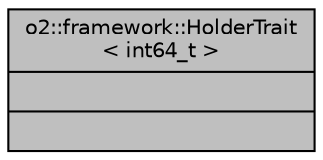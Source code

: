 digraph "o2::framework::HolderTrait&lt; int64_t &gt;"
{
 // INTERACTIVE_SVG=YES
  bgcolor="transparent";
  edge [fontname="Helvetica",fontsize="10",labelfontname="Helvetica",labelfontsize="10"];
  node [fontname="Helvetica",fontsize="10",shape=record];
  Node1 [label="{o2::framework::HolderTrait\l\< int64_t \>\n||}",height=0.2,width=0.4,color="black", fillcolor="grey75", style="filled", fontcolor="black"];
}
